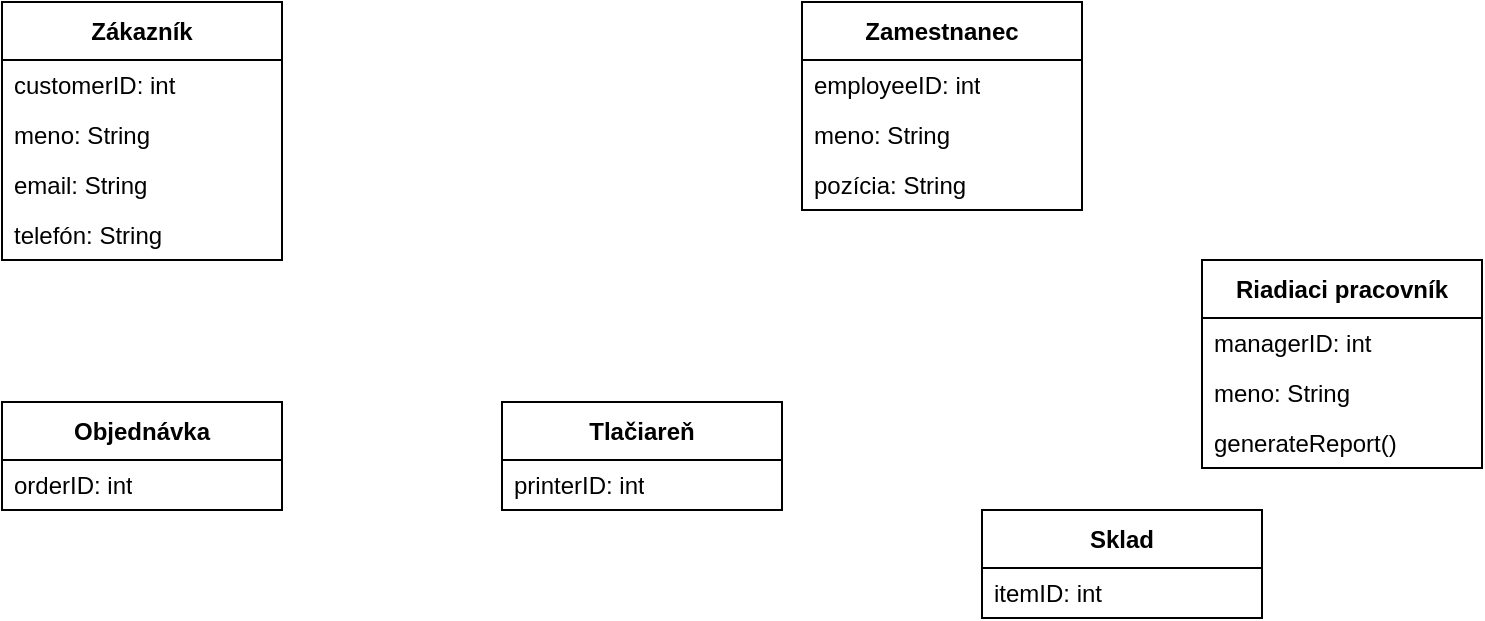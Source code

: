 <mxfile version="24.8.3">
  <diagram name="Page-1" id="zXR5BeeygpbCQjGwXVSn">
    <mxGraphModel dx="922" dy="473" grid="1" gridSize="10" guides="1" tooltips="1" connect="1" arrows="1" fold="1" page="1" pageScale="1" pageWidth="827" pageHeight="1169" math="0" shadow="0">
      <root>
        <mxCell id="0" />
        <mxCell id="1" parent="0" />
        <mxCell id="6WLnS8CFdDph2C20m80m-1" value="Zákazník" style="swimlane;fontStyle=1;align=center;verticalAlign=middle;childLayout=stackLayout;horizontal=1;startSize=29;horizontalStack=0;resizeParent=1;resizeParentMax=0;resizeLast=0;collapsible=0;marginBottom=0;html=1;whiteSpace=wrap;" vertex="1" parent="1">
          <mxGeometry x="50" y="60" width="140" height="129" as="geometry" />
        </mxCell>
        <mxCell id="6WLnS8CFdDph2C20m80m-3" value="customerID: int" style="text;html=1;strokeColor=none;fillColor=none;align=left;verticalAlign=middle;spacingLeft=4;spacingRight=4;overflow=hidden;rotatable=0;points=[[0,0.5],[1,0.5]];portConstraint=eastwest;whiteSpace=wrap;" vertex="1" parent="6WLnS8CFdDph2C20m80m-1">
          <mxGeometry y="29" width="140" height="25" as="geometry" />
        </mxCell>
        <mxCell id="6WLnS8CFdDph2C20m80m-19" value="meno: String" style="text;html=1;strokeColor=none;fillColor=none;align=left;verticalAlign=middle;spacingLeft=4;spacingRight=4;overflow=hidden;rotatable=0;points=[[0,0.5],[1,0.5]];portConstraint=eastwest;whiteSpace=wrap;" vertex="1" parent="6WLnS8CFdDph2C20m80m-1">
          <mxGeometry y="54" width="140" height="25" as="geometry" />
        </mxCell>
        <mxCell id="6WLnS8CFdDph2C20m80m-20" value="email: String" style="text;html=1;strokeColor=none;fillColor=none;align=left;verticalAlign=middle;spacingLeft=4;spacingRight=4;overflow=hidden;rotatable=0;points=[[0,0.5],[1,0.5]];portConstraint=eastwest;whiteSpace=wrap;" vertex="1" parent="6WLnS8CFdDph2C20m80m-1">
          <mxGeometry y="79" width="140" height="25" as="geometry" />
        </mxCell>
        <mxCell id="6WLnS8CFdDph2C20m80m-21" value="&lt;div&gt;telefón: String&lt;br&gt;&lt;/div&gt;" style="text;html=1;strokeColor=none;fillColor=none;align=left;verticalAlign=middle;spacingLeft=4;spacingRight=4;overflow=hidden;rotatable=0;points=[[0,0.5],[1,0.5]];portConstraint=eastwest;whiteSpace=wrap;" vertex="1" parent="6WLnS8CFdDph2C20m80m-1">
          <mxGeometry y="104" width="140" height="25" as="geometry" />
        </mxCell>
        <mxCell id="6WLnS8CFdDph2C20m80m-4" value="Zamestnanec" style="swimlane;fontStyle=1;align=center;verticalAlign=middle;childLayout=stackLayout;horizontal=1;startSize=29;horizontalStack=0;resizeParent=1;resizeParentMax=0;resizeLast=0;collapsible=0;marginBottom=0;html=1;whiteSpace=wrap;" vertex="1" parent="1">
          <mxGeometry x="450" y="60" width="140" height="104" as="geometry" />
        </mxCell>
        <mxCell id="6WLnS8CFdDph2C20m80m-23" value="employeeID: int" style="text;html=1;strokeColor=none;fillColor=none;align=left;verticalAlign=middle;spacingLeft=4;spacingRight=4;overflow=hidden;rotatable=0;points=[[0,0.5],[1,0.5]];portConstraint=eastwest;whiteSpace=wrap;" vertex="1" parent="6WLnS8CFdDph2C20m80m-4">
          <mxGeometry y="29" width="140" height="25" as="geometry" />
        </mxCell>
        <mxCell id="6WLnS8CFdDph2C20m80m-28" value="meno: String" style="text;html=1;strokeColor=none;fillColor=none;align=left;verticalAlign=middle;spacingLeft=4;spacingRight=4;overflow=hidden;rotatable=0;points=[[0,0.5],[1,0.5]];portConstraint=eastwest;whiteSpace=wrap;" vertex="1" parent="6WLnS8CFdDph2C20m80m-4">
          <mxGeometry y="54" width="140" height="25" as="geometry" />
        </mxCell>
        <mxCell id="6WLnS8CFdDph2C20m80m-31" value="pozícia: String" style="text;html=1;strokeColor=none;fillColor=none;align=left;verticalAlign=middle;spacingLeft=4;spacingRight=4;overflow=hidden;rotatable=0;points=[[0,0.5],[1,0.5]];portConstraint=eastwest;whiteSpace=wrap;" vertex="1" parent="6WLnS8CFdDph2C20m80m-4">
          <mxGeometry y="79" width="140" height="25" as="geometry" />
        </mxCell>
        <mxCell id="6WLnS8CFdDph2C20m80m-7" value="Riadiaci pracovník" style="swimlane;fontStyle=1;align=center;verticalAlign=middle;childLayout=stackLayout;horizontal=1;startSize=29;horizontalStack=0;resizeParent=1;resizeParentMax=0;resizeLast=0;collapsible=0;marginBottom=0;html=1;whiteSpace=wrap;" vertex="1" parent="1">
          <mxGeometry x="650" y="189" width="140" height="104" as="geometry" />
        </mxCell>
        <mxCell id="6WLnS8CFdDph2C20m80m-24" value="managerID: int" style="text;html=1;strokeColor=none;fillColor=none;align=left;verticalAlign=middle;spacingLeft=4;spacingRight=4;overflow=hidden;rotatable=0;points=[[0,0.5],[1,0.5]];portConstraint=eastwest;whiteSpace=wrap;" vertex="1" parent="6WLnS8CFdDph2C20m80m-7">
          <mxGeometry y="29" width="140" height="25" as="geometry" />
        </mxCell>
        <mxCell id="6WLnS8CFdDph2C20m80m-30" value="meno: String" style="text;html=1;strokeColor=none;fillColor=none;align=left;verticalAlign=middle;spacingLeft=4;spacingRight=4;overflow=hidden;rotatable=0;points=[[0,0.5],[1,0.5]];portConstraint=eastwest;whiteSpace=wrap;" vertex="1" parent="6WLnS8CFdDph2C20m80m-7">
          <mxGeometry y="54" width="140" height="25" as="geometry" />
        </mxCell>
        <mxCell id="6WLnS8CFdDph2C20m80m-29" value="generateReport()" style="text;html=1;strokeColor=none;fillColor=none;align=left;verticalAlign=middle;spacingLeft=4;spacingRight=4;overflow=hidden;rotatable=0;points=[[0,0.5],[1,0.5]];portConstraint=eastwest;whiteSpace=wrap;" vertex="1" parent="6WLnS8CFdDph2C20m80m-7">
          <mxGeometry y="79" width="140" height="25" as="geometry" />
        </mxCell>
        <mxCell id="6WLnS8CFdDph2C20m80m-10" value="Tlačiareň" style="swimlane;fontStyle=1;align=center;verticalAlign=middle;childLayout=stackLayout;horizontal=1;startSize=29;horizontalStack=0;resizeParent=1;resizeParentMax=0;resizeLast=0;collapsible=0;marginBottom=0;html=1;whiteSpace=wrap;" vertex="1" parent="1">
          <mxGeometry x="300" y="260" width="140" height="54" as="geometry" />
        </mxCell>
        <mxCell id="6WLnS8CFdDph2C20m80m-26" value="printerID: int" style="text;html=1;strokeColor=none;fillColor=none;align=left;verticalAlign=middle;spacingLeft=4;spacingRight=4;overflow=hidden;rotatable=0;points=[[0,0.5],[1,0.5]];portConstraint=eastwest;whiteSpace=wrap;" vertex="1" parent="6WLnS8CFdDph2C20m80m-10">
          <mxGeometry y="29" width="140" height="25" as="geometry" />
        </mxCell>
        <mxCell id="6WLnS8CFdDph2C20m80m-13" value="Objednávka" style="swimlane;fontStyle=1;align=center;verticalAlign=middle;childLayout=stackLayout;horizontal=1;startSize=29;horizontalStack=0;resizeParent=1;resizeParentMax=0;resizeLast=0;collapsible=0;marginBottom=0;html=1;whiteSpace=wrap;" vertex="1" parent="1">
          <mxGeometry x="50" y="260" width="140" height="54" as="geometry" />
        </mxCell>
        <mxCell id="6WLnS8CFdDph2C20m80m-25" value="orderID: int" style="text;html=1;strokeColor=none;fillColor=none;align=left;verticalAlign=middle;spacingLeft=4;spacingRight=4;overflow=hidden;rotatable=0;points=[[0,0.5],[1,0.5]];portConstraint=eastwest;whiteSpace=wrap;" vertex="1" parent="6WLnS8CFdDph2C20m80m-13">
          <mxGeometry y="29" width="140" height="25" as="geometry" />
        </mxCell>
        <mxCell id="6WLnS8CFdDph2C20m80m-16" value="Sklad" style="swimlane;fontStyle=1;align=center;verticalAlign=middle;childLayout=stackLayout;horizontal=1;startSize=29;horizontalStack=0;resizeParent=1;resizeParentMax=0;resizeLast=0;collapsible=0;marginBottom=0;html=1;whiteSpace=wrap;" vertex="1" parent="1">
          <mxGeometry x="540" y="314" width="140" height="54" as="geometry" />
        </mxCell>
        <mxCell id="6WLnS8CFdDph2C20m80m-27" value="itemID: int" style="text;html=1;strokeColor=none;fillColor=none;align=left;verticalAlign=middle;spacingLeft=4;spacingRight=4;overflow=hidden;rotatable=0;points=[[0,0.5],[1,0.5]];portConstraint=eastwest;whiteSpace=wrap;" vertex="1" parent="6WLnS8CFdDph2C20m80m-16">
          <mxGeometry y="29" width="140" height="25" as="geometry" />
        </mxCell>
      </root>
    </mxGraphModel>
  </diagram>
</mxfile>
